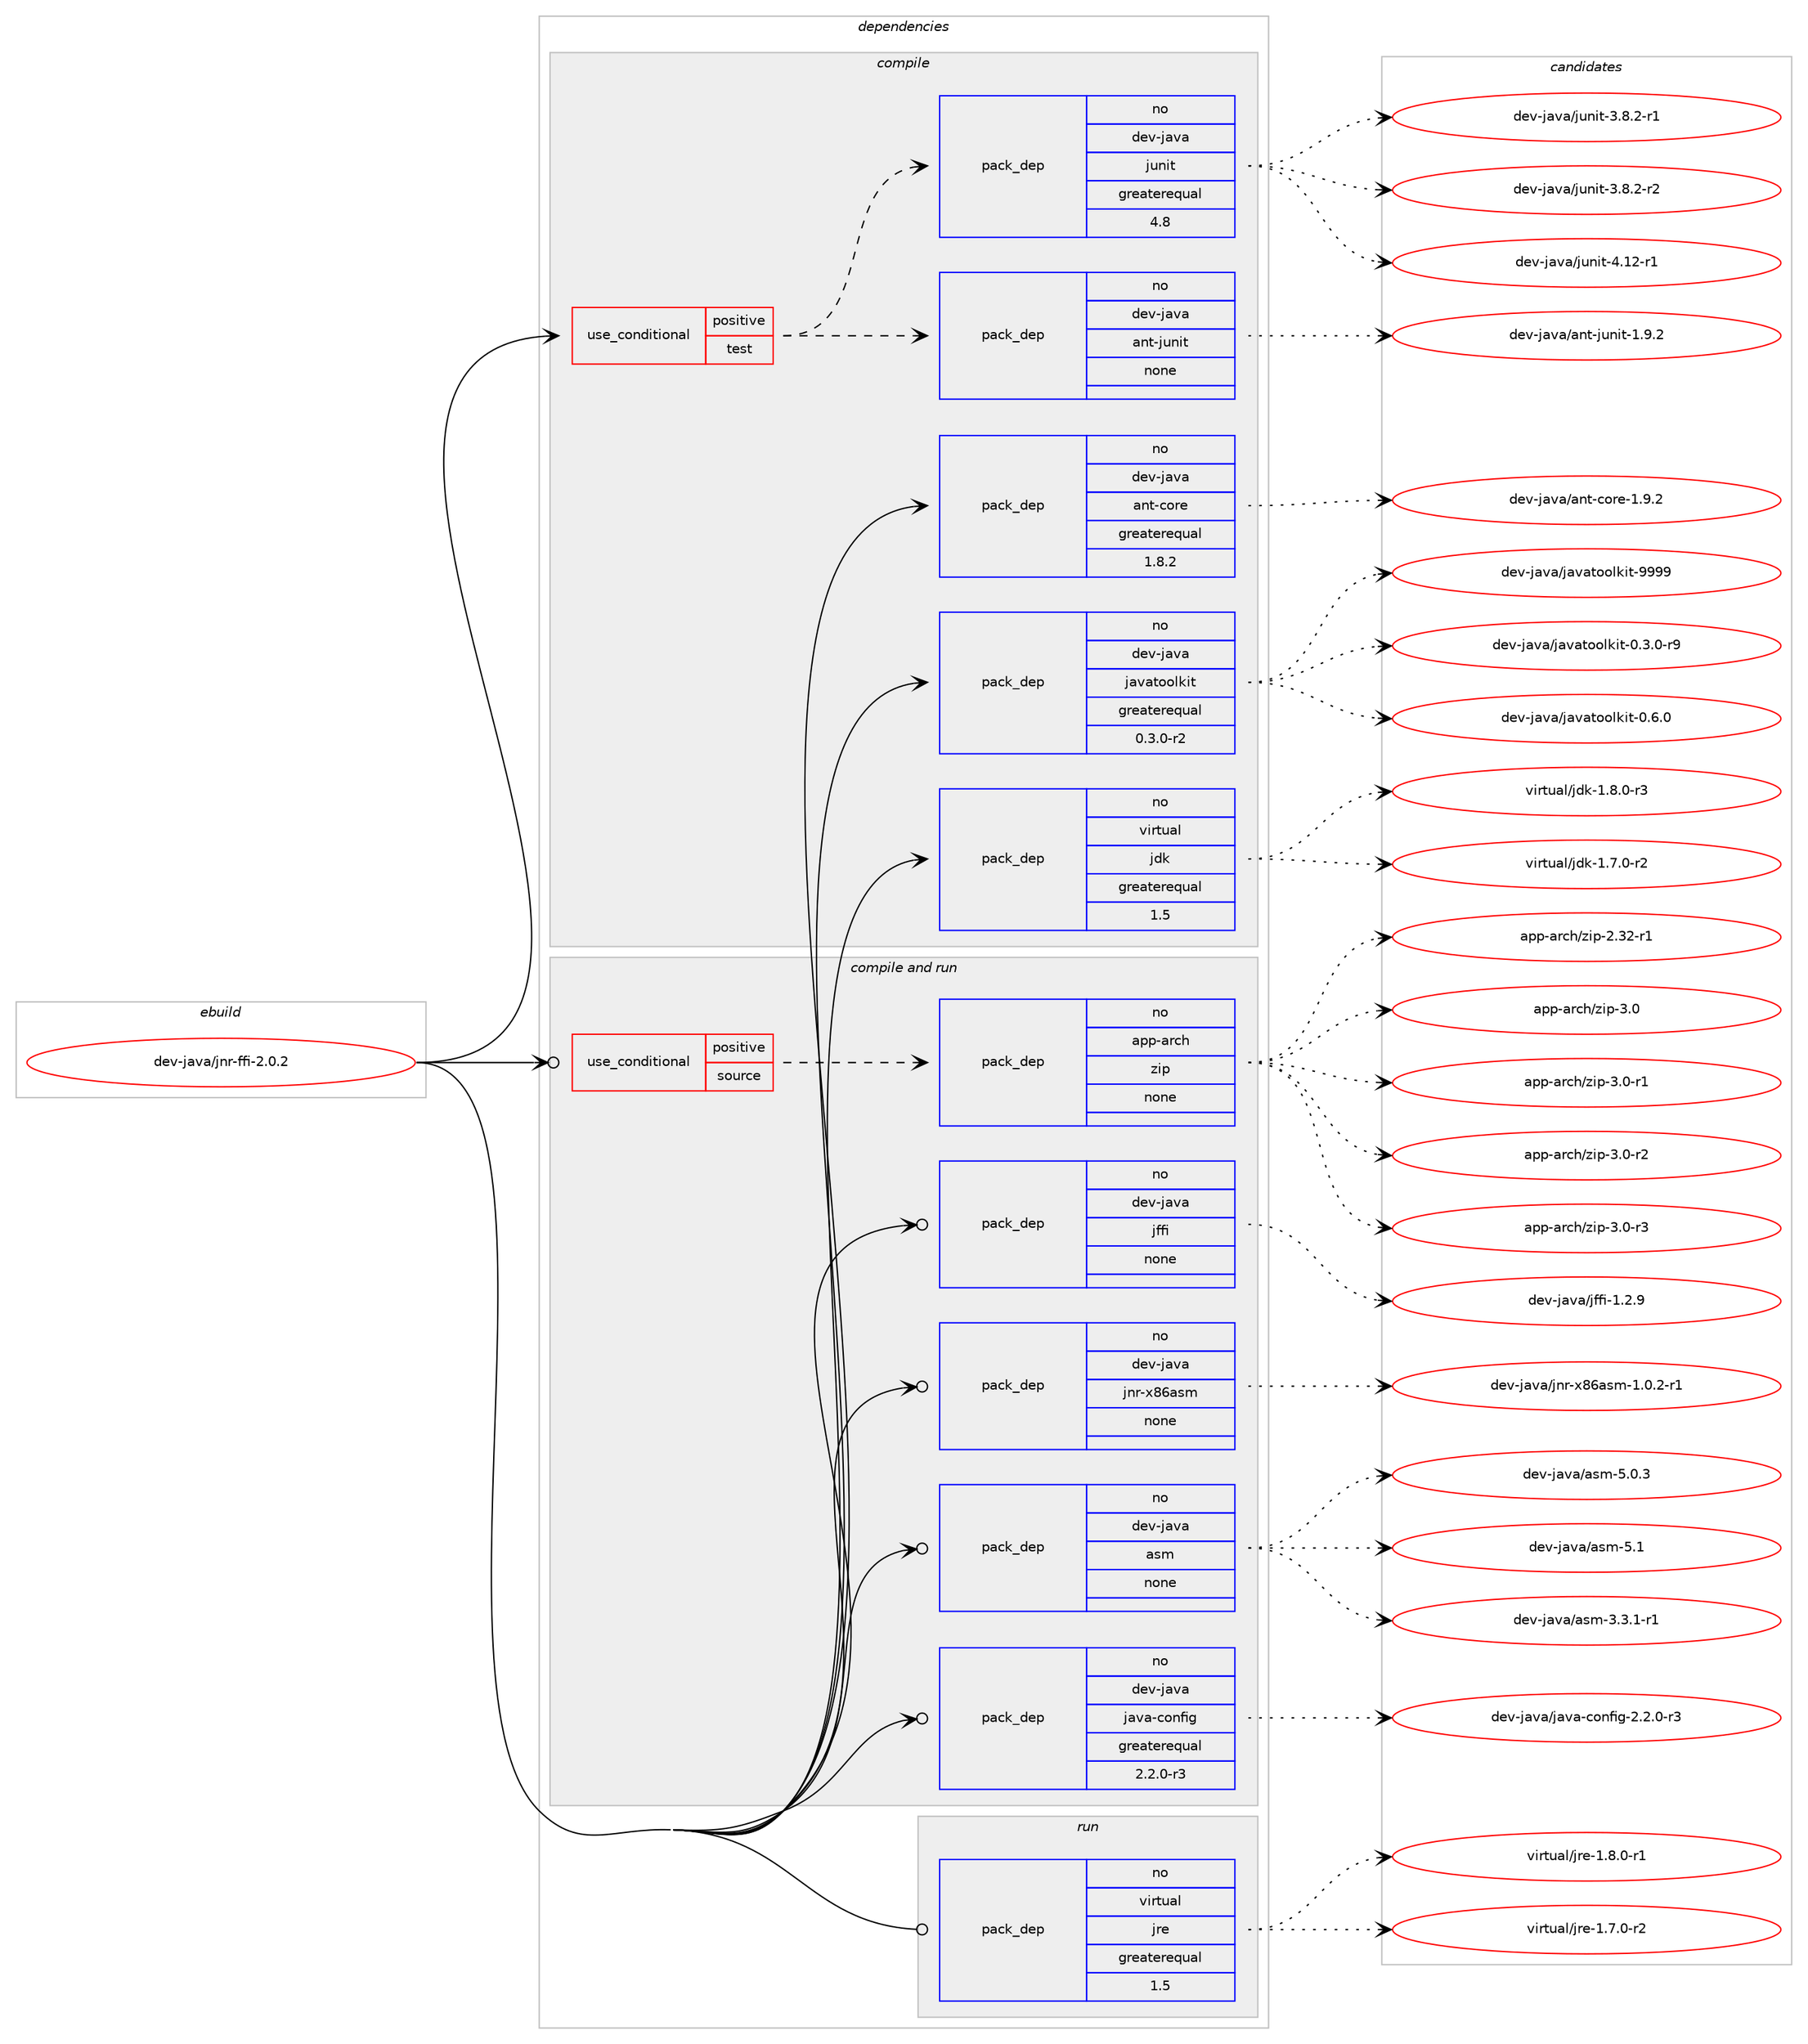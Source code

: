 digraph prolog {

# *************
# Graph options
# *************

newrank=true;
concentrate=true;
compound=true;
graph [rankdir=LR,fontname=Helvetica,fontsize=10,ranksep=1.5];#, ranksep=2.5, nodesep=0.2];
edge  [arrowhead=vee];
node  [fontname=Helvetica,fontsize=10];

# **********
# The ebuild
# **********

subgraph cluster_leftcol {
color=gray;
rank=same;
label=<<i>ebuild</i>>;
id [label="dev-java/jnr-ffi-2.0.2", color=red, width=4, href="../dev-java/jnr-ffi-2.0.2.svg"];
}

# ****************
# The dependencies
# ****************

subgraph cluster_midcol {
color=gray;
label=<<i>dependencies</i>>;
subgraph cluster_compile {
fillcolor="#eeeeee";
style=filled;
label=<<i>compile</i>>;
subgraph cond22269 {
dependency102481 [label=<<TABLE BORDER="0" CELLBORDER="1" CELLSPACING="0" CELLPADDING="4"><TR><TD ROWSPAN="3" CELLPADDING="10">use_conditional</TD></TR><TR><TD>positive</TD></TR><TR><TD>test</TD></TR></TABLE>>, shape=none, color=red];
subgraph pack77185 {
dependency102482 [label=<<TABLE BORDER="0" CELLBORDER="1" CELLSPACING="0" CELLPADDING="4" WIDTH="220"><TR><TD ROWSPAN="6" CELLPADDING="30">pack_dep</TD></TR><TR><TD WIDTH="110">no</TD></TR><TR><TD>dev-java</TD></TR><TR><TD>ant-junit</TD></TR><TR><TD>none</TD></TR><TR><TD></TD></TR></TABLE>>, shape=none, color=blue];
}
dependency102481:e -> dependency102482:w [weight=20,style="dashed",arrowhead="vee"];
subgraph pack77186 {
dependency102483 [label=<<TABLE BORDER="0" CELLBORDER="1" CELLSPACING="0" CELLPADDING="4" WIDTH="220"><TR><TD ROWSPAN="6" CELLPADDING="30">pack_dep</TD></TR><TR><TD WIDTH="110">no</TD></TR><TR><TD>dev-java</TD></TR><TR><TD>junit</TD></TR><TR><TD>greaterequal</TD></TR><TR><TD>4.8</TD></TR></TABLE>>, shape=none, color=blue];
}
dependency102481:e -> dependency102483:w [weight=20,style="dashed",arrowhead="vee"];
}
id:e -> dependency102481:w [weight=20,style="solid",arrowhead="vee"];
subgraph pack77187 {
dependency102484 [label=<<TABLE BORDER="0" CELLBORDER="1" CELLSPACING="0" CELLPADDING="4" WIDTH="220"><TR><TD ROWSPAN="6" CELLPADDING="30">pack_dep</TD></TR><TR><TD WIDTH="110">no</TD></TR><TR><TD>dev-java</TD></TR><TR><TD>ant-core</TD></TR><TR><TD>greaterequal</TD></TR><TR><TD>1.8.2</TD></TR></TABLE>>, shape=none, color=blue];
}
id:e -> dependency102484:w [weight=20,style="solid",arrowhead="vee"];
subgraph pack77188 {
dependency102485 [label=<<TABLE BORDER="0" CELLBORDER="1" CELLSPACING="0" CELLPADDING="4" WIDTH="220"><TR><TD ROWSPAN="6" CELLPADDING="30">pack_dep</TD></TR><TR><TD WIDTH="110">no</TD></TR><TR><TD>dev-java</TD></TR><TR><TD>javatoolkit</TD></TR><TR><TD>greaterequal</TD></TR><TR><TD>0.3.0-r2</TD></TR></TABLE>>, shape=none, color=blue];
}
id:e -> dependency102485:w [weight=20,style="solid",arrowhead="vee"];
subgraph pack77189 {
dependency102486 [label=<<TABLE BORDER="0" CELLBORDER="1" CELLSPACING="0" CELLPADDING="4" WIDTH="220"><TR><TD ROWSPAN="6" CELLPADDING="30">pack_dep</TD></TR><TR><TD WIDTH="110">no</TD></TR><TR><TD>virtual</TD></TR><TR><TD>jdk</TD></TR><TR><TD>greaterequal</TD></TR><TR><TD>1.5</TD></TR></TABLE>>, shape=none, color=blue];
}
id:e -> dependency102486:w [weight=20,style="solid",arrowhead="vee"];
}
subgraph cluster_compileandrun {
fillcolor="#eeeeee";
style=filled;
label=<<i>compile and run</i>>;
subgraph cond22270 {
dependency102487 [label=<<TABLE BORDER="0" CELLBORDER="1" CELLSPACING="0" CELLPADDING="4"><TR><TD ROWSPAN="3" CELLPADDING="10">use_conditional</TD></TR><TR><TD>positive</TD></TR><TR><TD>source</TD></TR></TABLE>>, shape=none, color=red];
subgraph pack77190 {
dependency102488 [label=<<TABLE BORDER="0" CELLBORDER="1" CELLSPACING="0" CELLPADDING="4" WIDTH="220"><TR><TD ROWSPAN="6" CELLPADDING="30">pack_dep</TD></TR><TR><TD WIDTH="110">no</TD></TR><TR><TD>app-arch</TD></TR><TR><TD>zip</TD></TR><TR><TD>none</TD></TR><TR><TD></TD></TR></TABLE>>, shape=none, color=blue];
}
dependency102487:e -> dependency102488:w [weight=20,style="dashed",arrowhead="vee"];
}
id:e -> dependency102487:w [weight=20,style="solid",arrowhead="odotvee"];
subgraph pack77191 {
dependency102489 [label=<<TABLE BORDER="0" CELLBORDER="1" CELLSPACING="0" CELLPADDING="4" WIDTH="220"><TR><TD ROWSPAN="6" CELLPADDING="30">pack_dep</TD></TR><TR><TD WIDTH="110">no</TD></TR><TR><TD>dev-java</TD></TR><TR><TD>asm</TD></TR><TR><TD>none</TD></TR><TR><TD></TD></TR></TABLE>>, shape=none, color=blue];
}
id:e -> dependency102489:w [weight=20,style="solid",arrowhead="odotvee"];
subgraph pack77192 {
dependency102490 [label=<<TABLE BORDER="0" CELLBORDER="1" CELLSPACING="0" CELLPADDING="4" WIDTH="220"><TR><TD ROWSPAN="6" CELLPADDING="30">pack_dep</TD></TR><TR><TD WIDTH="110">no</TD></TR><TR><TD>dev-java</TD></TR><TR><TD>java-config</TD></TR><TR><TD>greaterequal</TD></TR><TR><TD>2.2.0-r3</TD></TR></TABLE>>, shape=none, color=blue];
}
id:e -> dependency102490:w [weight=20,style="solid",arrowhead="odotvee"];
subgraph pack77193 {
dependency102491 [label=<<TABLE BORDER="0" CELLBORDER="1" CELLSPACING="0" CELLPADDING="4" WIDTH="220"><TR><TD ROWSPAN="6" CELLPADDING="30">pack_dep</TD></TR><TR><TD WIDTH="110">no</TD></TR><TR><TD>dev-java</TD></TR><TR><TD>jffi</TD></TR><TR><TD>none</TD></TR><TR><TD></TD></TR></TABLE>>, shape=none, color=blue];
}
id:e -> dependency102491:w [weight=20,style="solid",arrowhead="odotvee"];
subgraph pack77194 {
dependency102492 [label=<<TABLE BORDER="0" CELLBORDER="1" CELLSPACING="0" CELLPADDING="4" WIDTH="220"><TR><TD ROWSPAN="6" CELLPADDING="30">pack_dep</TD></TR><TR><TD WIDTH="110">no</TD></TR><TR><TD>dev-java</TD></TR><TR><TD>jnr-x86asm</TD></TR><TR><TD>none</TD></TR><TR><TD></TD></TR></TABLE>>, shape=none, color=blue];
}
id:e -> dependency102492:w [weight=20,style="solid",arrowhead="odotvee"];
}
subgraph cluster_run {
fillcolor="#eeeeee";
style=filled;
label=<<i>run</i>>;
subgraph pack77195 {
dependency102493 [label=<<TABLE BORDER="0" CELLBORDER="1" CELLSPACING="0" CELLPADDING="4" WIDTH="220"><TR><TD ROWSPAN="6" CELLPADDING="30">pack_dep</TD></TR><TR><TD WIDTH="110">no</TD></TR><TR><TD>virtual</TD></TR><TR><TD>jre</TD></TR><TR><TD>greaterequal</TD></TR><TR><TD>1.5</TD></TR></TABLE>>, shape=none, color=blue];
}
id:e -> dependency102493:w [weight=20,style="solid",arrowhead="odot"];
}
}

# **************
# The candidates
# **************

subgraph cluster_choices {
rank=same;
color=gray;
label=<<i>candidates</i>>;

subgraph choice77185 {
color=black;
nodesep=1;
choice100101118451069711897479711011645106117110105116454946574650 [label="dev-java/ant-junit-1.9.2", color=red, width=4,href="../dev-java/ant-junit-1.9.2.svg"];
dependency102482:e -> choice100101118451069711897479711011645106117110105116454946574650:w [style=dotted,weight="100"];
}
subgraph choice77186 {
color=black;
nodesep=1;
choice100101118451069711897471061171101051164551465646504511449 [label="dev-java/junit-3.8.2-r1", color=red, width=4,href="../dev-java/junit-3.8.2-r1.svg"];
choice100101118451069711897471061171101051164551465646504511450 [label="dev-java/junit-3.8.2-r2", color=red, width=4,href="../dev-java/junit-3.8.2-r2.svg"];
choice1001011184510697118974710611711010511645524649504511449 [label="dev-java/junit-4.12-r1", color=red, width=4,href="../dev-java/junit-4.12-r1.svg"];
dependency102483:e -> choice100101118451069711897471061171101051164551465646504511449:w [style=dotted,weight="100"];
dependency102483:e -> choice100101118451069711897471061171101051164551465646504511450:w [style=dotted,weight="100"];
dependency102483:e -> choice1001011184510697118974710611711010511645524649504511449:w [style=dotted,weight="100"];
}
subgraph choice77187 {
color=black;
nodesep=1;
choice10010111845106971189747971101164599111114101454946574650 [label="dev-java/ant-core-1.9.2", color=red, width=4,href="../dev-java/ant-core-1.9.2.svg"];
dependency102484:e -> choice10010111845106971189747971101164599111114101454946574650:w [style=dotted,weight="100"];
}
subgraph choice77188 {
color=black;
nodesep=1;
choice1001011184510697118974710697118971161111111081071051164548465146484511457 [label="dev-java/javatoolkit-0.3.0-r9", color=red, width=4,href="../dev-java/javatoolkit-0.3.0-r9.svg"];
choice100101118451069711897471069711897116111111108107105116454846544648 [label="dev-java/javatoolkit-0.6.0", color=red, width=4,href="../dev-java/javatoolkit-0.6.0.svg"];
choice1001011184510697118974710697118971161111111081071051164557575757 [label="dev-java/javatoolkit-9999", color=red, width=4,href="../dev-java/javatoolkit-9999.svg"];
dependency102485:e -> choice1001011184510697118974710697118971161111111081071051164548465146484511457:w [style=dotted,weight="100"];
dependency102485:e -> choice100101118451069711897471069711897116111111108107105116454846544648:w [style=dotted,weight="100"];
dependency102485:e -> choice1001011184510697118974710697118971161111111081071051164557575757:w [style=dotted,weight="100"];
}
subgraph choice77189 {
color=black;
nodesep=1;
choice11810511411611797108471061001074549465546484511450 [label="virtual/jdk-1.7.0-r2", color=red, width=4,href="../virtual/jdk-1.7.0-r2.svg"];
choice11810511411611797108471061001074549465646484511451 [label="virtual/jdk-1.8.0-r3", color=red, width=4,href="../virtual/jdk-1.8.0-r3.svg"];
dependency102486:e -> choice11810511411611797108471061001074549465546484511450:w [style=dotted,weight="100"];
dependency102486:e -> choice11810511411611797108471061001074549465646484511451:w [style=dotted,weight="100"];
}
subgraph choice77190 {
color=black;
nodesep=1;
choice971121124597114991044712210511245504651504511449 [label="app-arch/zip-2.32-r1", color=red, width=4,href="../app-arch/zip-2.32-r1.svg"];
choice971121124597114991044712210511245514648 [label="app-arch/zip-3.0", color=red, width=4,href="../app-arch/zip-3.0.svg"];
choice9711211245971149910447122105112455146484511449 [label="app-arch/zip-3.0-r1", color=red, width=4,href="../app-arch/zip-3.0-r1.svg"];
choice9711211245971149910447122105112455146484511450 [label="app-arch/zip-3.0-r2", color=red, width=4,href="../app-arch/zip-3.0-r2.svg"];
choice9711211245971149910447122105112455146484511451 [label="app-arch/zip-3.0-r3", color=red, width=4,href="../app-arch/zip-3.0-r3.svg"];
dependency102488:e -> choice971121124597114991044712210511245504651504511449:w [style=dotted,weight="100"];
dependency102488:e -> choice971121124597114991044712210511245514648:w [style=dotted,weight="100"];
dependency102488:e -> choice9711211245971149910447122105112455146484511449:w [style=dotted,weight="100"];
dependency102488:e -> choice9711211245971149910447122105112455146484511450:w [style=dotted,weight="100"];
dependency102488:e -> choice9711211245971149910447122105112455146484511451:w [style=dotted,weight="100"];
}
subgraph choice77191 {
color=black;
nodesep=1;
choice10010111845106971189747971151094551465146494511449 [label="dev-java/asm-3.3.1-r1", color=red, width=4,href="../dev-java/asm-3.3.1-r1.svg"];
choice1001011184510697118974797115109455346484651 [label="dev-java/asm-5.0.3", color=red, width=4,href="../dev-java/asm-5.0.3.svg"];
choice100101118451069711897479711510945534649 [label="dev-java/asm-5.1", color=red, width=4,href="../dev-java/asm-5.1.svg"];
dependency102489:e -> choice10010111845106971189747971151094551465146494511449:w [style=dotted,weight="100"];
dependency102489:e -> choice1001011184510697118974797115109455346484651:w [style=dotted,weight="100"];
dependency102489:e -> choice100101118451069711897479711510945534649:w [style=dotted,weight="100"];
}
subgraph choice77192 {
color=black;
nodesep=1;
choice10010111845106971189747106971189745991111101021051034550465046484511451 [label="dev-java/java-config-2.2.0-r3", color=red, width=4,href="../dev-java/java-config-2.2.0-r3.svg"];
dependency102490:e -> choice10010111845106971189747106971189745991111101021051034550465046484511451:w [style=dotted,weight="100"];
}
subgraph choice77193 {
color=black;
nodesep=1;
choice10010111845106971189747106102102105454946504657 [label="dev-java/jffi-1.2.9", color=red, width=4,href="../dev-java/jffi-1.2.9.svg"];
dependency102491:e -> choice10010111845106971189747106102102105454946504657:w [style=dotted,weight="100"];
}
subgraph choice77194 {
color=black;
nodesep=1;
choice10010111845106971189747106110114451205654971151094549464846504511449 [label="dev-java/jnr-x86asm-1.0.2-r1", color=red, width=4,href="../dev-java/jnr-x86asm-1.0.2-r1.svg"];
dependency102492:e -> choice10010111845106971189747106110114451205654971151094549464846504511449:w [style=dotted,weight="100"];
}
subgraph choice77195 {
color=black;
nodesep=1;
choice11810511411611797108471061141014549465546484511450 [label="virtual/jre-1.7.0-r2", color=red, width=4,href="../virtual/jre-1.7.0-r2.svg"];
choice11810511411611797108471061141014549465646484511449 [label="virtual/jre-1.8.0-r1", color=red, width=4,href="../virtual/jre-1.8.0-r1.svg"];
dependency102493:e -> choice11810511411611797108471061141014549465546484511450:w [style=dotted,weight="100"];
dependency102493:e -> choice11810511411611797108471061141014549465646484511449:w [style=dotted,weight="100"];
}
}

}
